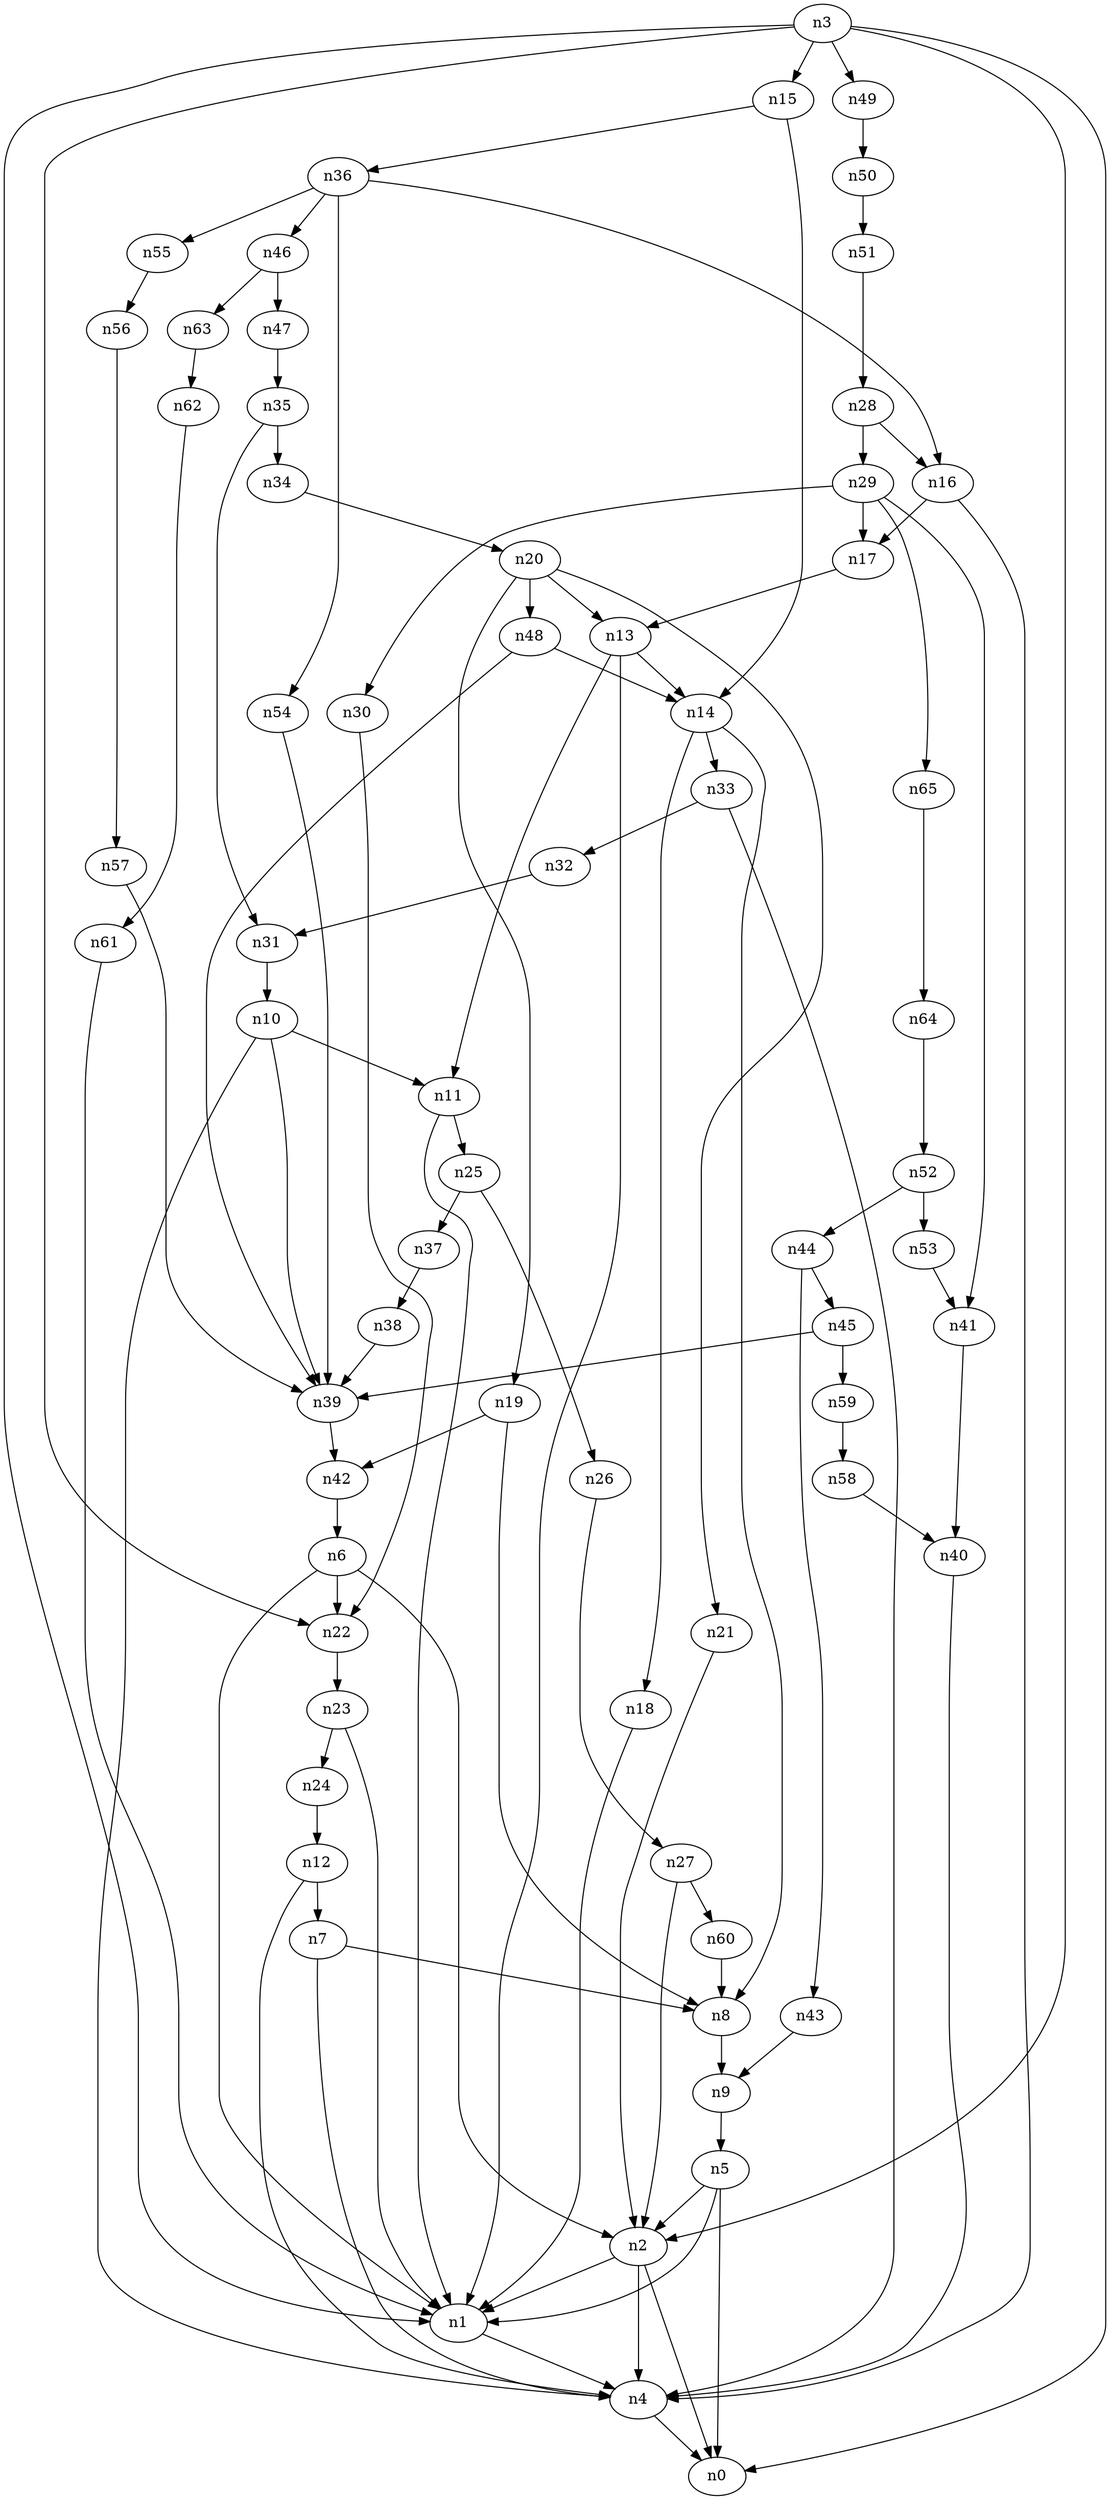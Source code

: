 digraph G {
	n1 -> n4	 [_graphml_id=e4];
	n2 -> n0	 [_graphml_id=e11];
	n2 -> n1	 [_graphml_id=e21];
	n2 -> n4	 [_graphml_id=e7];
	n3 -> n0	 [_graphml_id=e0];
	n3 -> n1	 [_graphml_id=e3];
	n3 -> n2	 [_graphml_id=e6];
	n3 -> n15	 [_graphml_id=e25];
	n3 -> n22	 [_graphml_id=e61];
	n3 -> n49	 [_graphml_id=e82];
	n4 -> n0	 [_graphml_id=e1];
	n5 -> n0	 [_graphml_id=e2];
	n5 -> n1	 [_graphml_id=e5];
	n5 -> n2	 [_graphml_id=e8];
	n6 -> n1	 [_graphml_id=e9];
	n6 -> n2	 [_graphml_id=e10];
	n6 -> n22	 [_graphml_id=e36];
	n7 -> n4	 [_graphml_id=e12];
	n7 -> n8	 [_graphml_id=e13];
	n8 -> n9	 [_graphml_id=e14];
	n9 -> n5	 [_graphml_id=e15];
	n10 -> n4	 [_graphml_id=e16];
	n10 -> n11	 [_graphml_id=e17];
	n10 -> n39	 [_graphml_id=e65];
	n11 -> n1	 [_graphml_id=e18];
	n11 -> n25	 [_graphml_id=e42];
	n12 -> n4	 [_graphml_id=e20];
	n12 -> n7	 [_graphml_id=e19];
	n13 -> n1	 [_graphml_id=e41];
	n13 -> n11	 [_graphml_id=e22];
	n13 -> n14	 [_graphml_id=e23];
	n14 -> n8	 [_graphml_id=e31];
	n14 -> n18	 [_graphml_id=e30];
	n14 -> n33	 [_graphml_id=e81];
	n15 -> n14	 [_graphml_id=e24];
	n15 -> n36	 [_graphml_id=e59];
	n16 -> n4	 [_graphml_id=e26];
	n16 -> n17	 [_graphml_id=e27];
	n17 -> n13	 [_graphml_id=e28];
	n18 -> n1	 [_graphml_id=e29];
	n19 -> n8	 [_graphml_id=e32];
	n19 -> n42	 [_graphml_id=e71];
	n20 -> n13	 [_graphml_id=e51];
	n20 -> n19	 [_graphml_id=e33];
	n20 -> n21	 [_graphml_id=e34];
	n20 -> n48	 [_graphml_id=e80];
	n21 -> n2	 [_graphml_id=e35];
	n22 -> n23	 [_graphml_id=e37];
	n23 -> n1	 [_graphml_id=e38];
	n23 -> n24	 [_graphml_id=e39];
	n24 -> n12	 [_graphml_id=e40];
	n25 -> n26	 [_graphml_id=e43];
	n25 -> n37	 [_graphml_id=e62];
	n26 -> n27	 [_graphml_id=e44];
	n27 -> n2	 [_graphml_id=e45];
	n27 -> n60	 [_graphml_id=e99];
	n28 -> n16	 [_graphml_id=e46];
	n28 -> n29	 [_graphml_id=e47];
	n29 -> n17	 [_graphml_id=e48];
	n29 -> n30	 [_graphml_id=e49];
	n29 -> n41	 [_graphml_id=e68];
	n29 -> n65	 [_graphml_id=e107];
	n30 -> n22	 [_graphml_id=e50];
	n31 -> n10	 [_graphml_id=e52];
	n32 -> n31	 [_graphml_id=e53];
	n33 -> n4	 [_graphml_id=e55];
	n33 -> n32	 [_graphml_id=e54];
	n34 -> n20	 [_graphml_id=e56];
	n35 -> n31	 [_graphml_id=e58];
	n35 -> n34	 [_graphml_id=e57];
	n36 -> n16	 [_graphml_id=e60];
	n36 -> n46	 [_graphml_id=e76];
	n36 -> n54	 [_graphml_id=e90];
	n36 -> n55	 [_graphml_id=e92];
	n37 -> n38	 [_graphml_id=e63];
	n38 -> n39	 [_graphml_id=e64];
	n39 -> n42	 [_graphml_id=e69];
	n40 -> n4	 [_graphml_id=e66];
	n41 -> n40	 [_graphml_id=e67];
	n42 -> n6	 [_graphml_id=e70];
	n43 -> n9	 [_graphml_id=e72];
	n44 -> n43	 [_graphml_id=e73];
	n44 -> n45	 [_graphml_id=e74];
	n45 -> n39	 [_graphml_id=e75];
	n45 -> n59	 [_graphml_id=e98];
	n46 -> n47	 [_graphml_id=e77];
	n46 -> n63	 [_graphml_id=e104];
	n47 -> n35	 [_graphml_id=e78];
	n48 -> n14	 [_graphml_id=e91];
	n48 -> n39	 [_graphml_id=e79];
	n49 -> n50	 [_graphml_id=e83];
	n50 -> n51	 [_graphml_id=e84];
	n51 -> n28	 [_graphml_id=e85];
	n52 -> n44	 [_graphml_id=e86];
	n52 -> n53	 [_graphml_id=e87];
	n53 -> n41	 [_graphml_id=e88];
	n54 -> n39	 [_graphml_id=e89];
	n55 -> n56	 [_graphml_id=e93];
	n56 -> n57	 [_graphml_id=e94];
	n57 -> n39	 [_graphml_id=e95];
	n58 -> n40	 [_graphml_id=e96];
	n59 -> n58	 [_graphml_id=e97];
	n60 -> n8	 [_graphml_id=e100];
	n61 -> n1	 [_graphml_id=e101];
	n62 -> n61	 [_graphml_id=e102];
	n63 -> n62	 [_graphml_id=e103];
	n64 -> n52	 [_graphml_id=e105];
	n65 -> n64	 [_graphml_id=e106];
}
